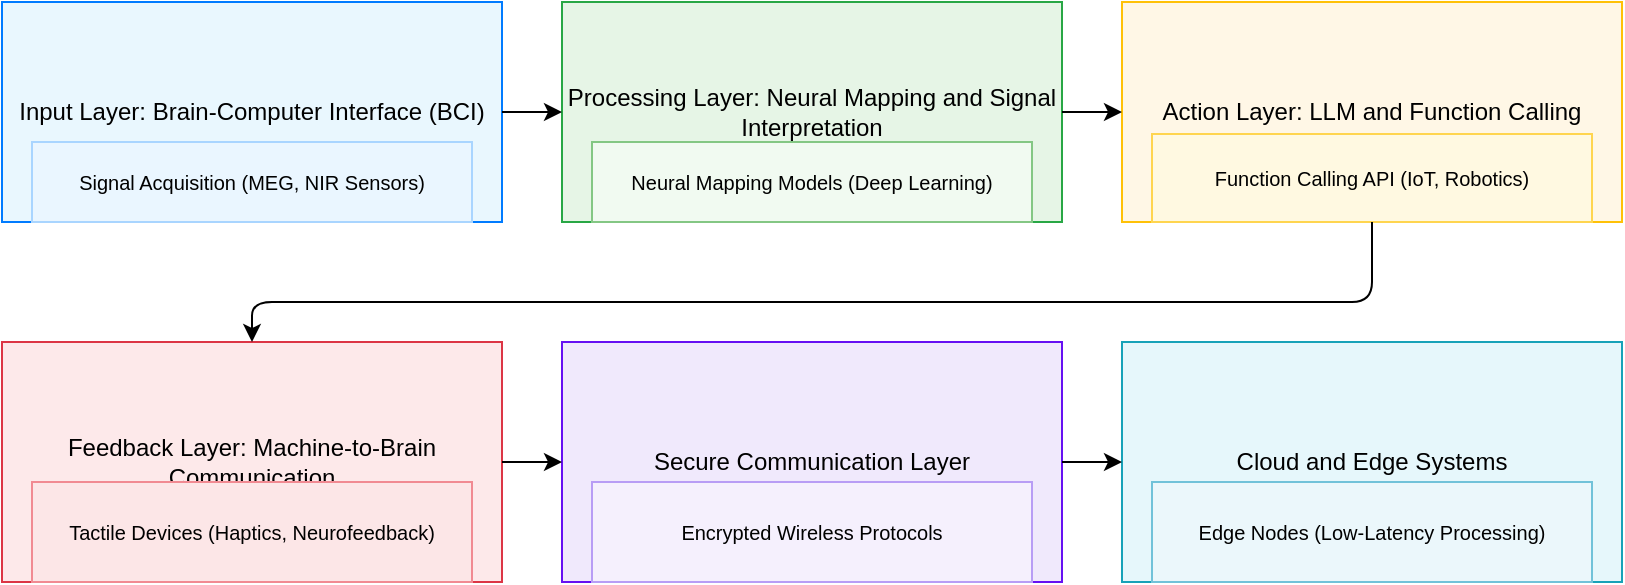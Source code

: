 <mxfile version="24.8.4">
  <diagram name="AIH System Architecture" id="tGL8saA3K3Nmgf7LOVUf">
    <mxGraphModel dx="938" dy="565" grid="1" gridSize="10" guides="1" tooltips="1" connect="1" arrows="1" fold="1" page="1" pageScale="1" pageWidth="850" pageHeight="1100" math="0" shadow="0">
      <root>
        <mxCell id="0" />
        <mxCell id="1" parent="0" />
        <mxCell id="EtHNVf8ZwvqS81K_nkDZ-2" value="Input Layer: Brain-Computer Interface (BCI)" style="shape=rectangle;whiteSpace=wrap;html=1;fontSize=12;strokeColor=#007BFF;fillColor=#E9F7FE;" vertex="1" parent="1">
          <mxGeometry x="50" y="130" width="250" height="110" as="geometry" />
        </mxCell>
        <mxCell id="EtHNVf8ZwvqS81K_nkDZ-3" value="Signal Acquisition (MEG, NIR Sensors)" style="shape=rectangle;whiteSpace=wrap;html=1;fontSize=10;strokeColor=#A9D5FF;fillColor=#EAF6FF;" vertex="1" parent="EtHNVf8ZwvqS81K_nkDZ-2">
          <mxGeometry x="15" y="70" width="220" height="40" as="geometry" />
        </mxCell>
        <mxCell id="EtHNVf8ZwvqS81K_nkDZ-4" value="Processing Layer: Neural Mapping and Signal Interpretation" style="shape=rectangle;whiteSpace=wrap;html=1;fontSize=12;strokeColor=#28A745;fillColor=#E6F5E6;" vertex="1" parent="1">
          <mxGeometry x="330" y="130" width="250" height="110" as="geometry" />
        </mxCell>
        <mxCell id="EtHNVf8ZwvqS81K_nkDZ-5" value="Neural Mapping Models (Deep Learning)" style="shape=rectangle;whiteSpace=wrap;html=1;fontSize=10;strokeColor=#84C784;fillColor=#F1FAF1;" vertex="1" parent="EtHNVf8ZwvqS81K_nkDZ-4">
          <mxGeometry x="15" y="70" width="220" height="40" as="geometry" />
        </mxCell>
        <mxCell id="EtHNVf8ZwvqS81K_nkDZ-6" value="Action Layer: LLM and Function Calling" style="shape=rectangle;whiteSpace=wrap;html=1;fontSize=12;strokeColor=#FFC107;fillColor=#FFF7E6;" vertex="1" parent="1">
          <mxGeometry x="610" y="130" width="250" height="110" as="geometry" />
        </mxCell>
        <mxCell id="EtHNVf8ZwvqS81K_nkDZ-7" value="Function Calling API (IoT, Robotics)" style="shape=rectangle;whiteSpace=wrap;html=1;fontSize=10;strokeColor=#FFD54F;fillColor=#FFF9E1;" vertex="1" parent="EtHNVf8ZwvqS81K_nkDZ-6">
          <mxGeometry x="15" y="66" width="220" height="44" as="geometry" />
        </mxCell>
        <mxCell id="EtHNVf8ZwvqS81K_nkDZ-8" value="Feedback Layer: Machine-to-Brain Communication" style="shape=rectangle;whiteSpace=wrap;html=1;fontSize=12;strokeColor=#DC3545;fillColor=#FDE9EA;" vertex="1" parent="1">
          <mxGeometry x="50" y="300" width="250" height="120" as="geometry" />
        </mxCell>
        <mxCell id="EtHNVf8ZwvqS81K_nkDZ-9" value="Tactile Devices (Haptics, Neurofeedback)" style="shape=rectangle;whiteSpace=wrap;html=1;fontSize=10;strokeColor=#F18A92;fillColor=#FCE6E7;" vertex="1" parent="EtHNVf8ZwvqS81K_nkDZ-8">
          <mxGeometry x="15" y="70" width="220" height="50" as="geometry" />
        </mxCell>
        <mxCell id="EtHNVf8ZwvqS81K_nkDZ-10" value="Secure Communication Layer" style="shape=rectangle;whiteSpace=wrap;html=1;fontSize=12;strokeColor=#6610F2;fillColor=#F0E9FC;" vertex="1" parent="1">
          <mxGeometry x="330" y="300" width="250" height="120" as="geometry" />
        </mxCell>
        <mxCell id="EtHNVf8ZwvqS81K_nkDZ-11" value="Encrypted Wireless Protocols" style="shape=rectangle;whiteSpace=wrap;html=1;fontSize=10;strokeColor=#B89DF5;fillColor=#F5F0FD;" vertex="1" parent="EtHNVf8ZwvqS81K_nkDZ-10">
          <mxGeometry x="15" y="70" width="220" height="50" as="geometry" />
        </mxCell>
        <mxCell id="EtHNVf8ZwvqS81K_nkDZ-12" value="Cloud and Edge Systems" style="shape=rectangle;whiteSpace=wrap;html=1;fontSize=12;strokeColor=#17A2B8;fillColor=#E6F7FB;" vertex="1" parent="1">
          <mxGeometry x="610" y="300" width="250" height="120" as="geometry" />
        </mxCell>
        <mxCell id="EtHNVf8ZwvqS81K_nkDZ-13" value="Edge Nodes (Low-Latency Processing)" style="shape=rectangle;whiteSpace=wrap;html=1;fontSize=10;strokeColor=#71C2D9;fillColor=#EBF7FB;" vertex="1" parent="EtHNVf8ZwvqS81K_nkDZ-12">
          <mxGeometry x="15" y="70" width="220" height="50" as="geometry" />
        </mxCell>
        <mxCell id="EtHNVf8ZwvqS81K_nkDZ-14" style="edgeStyle=orthogonalEdgeStyle;strokeColor=black;" edge="1" parent="1" source="EtHNVf8ZwvqS81K_nkDZ-2" target="EtHNVf8ZwvqS81K_nkDZ-4">
          <mxGeometry relative="1" as="geometry" />
        </mxCell>
        <mxCell id="EtHNVf8ZwvqS81K_nkDZ-15" style="edgeStyle=orthogonalEdgeStyle;strokeColor=black;" edge="1" parent="1" source="EtHNVf8ZwvqS81K_nkDZ-4" target="EtHNVf8ZwvqS81K_nkDZ-6">
          <mxGeometry relative="1" as="geometry" />
        </mxCell>
        <mxCell id="EtHNVf8ZwvqS81K_nkDZ-16" style="edgeStyle=orthogonalEdgeStyle;strokeColor=black;exitX=0.5;exitY=1;exitDx=0;exitDy=0;" edge="1" parent="1" source="EtHNVf8ZwvqS81K_nkDZ-7" target="EtHNVf8ZwvqS81K_nkDZ-8">
          <mxGeometry relative="1" as="geometry">
            <Array as="points">
              <mxPoint x="735" y="280" />
              <mxPoint x="175" y="280" />
            </Array>
          </mxGeometry>
        </mxCell>
        <mxCell id="EtHNVf8ZwvqS81K_nkDZ-17" style="edgeStyle=orthogonalEdgeStyle;strokeColor=black;" edge="1" parent="1" source="EtHNVf8ZwvqS81K_nkDZ-8" target="EtHNVf8ZwvqS81K_nkDZ-10">
          <mxGeometry relative="1" as="geometry" />
        </mxCell>
        <mxCell id="EtHNVf8ZwvqS81K_nkDZ-18" style="edgeStyle=orthogonalEdgeStyle;strokeColor=black;" edge="1" parent="1" source="EtHNVf8ZwvqS81K_nkDZ-10" target="EtHNVf8ZwvqS81K_nkDZ-12">
          <mxGeometry relative="1" as="geometry" />
        </mxCell>
      </root>
    </mxGraphModel>
  </diagram>
</mxfile>

